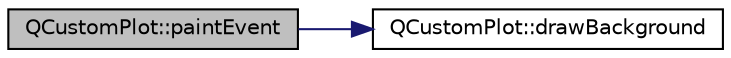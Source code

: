 digraph "QCustomPlot::paintEvent"
{
 // LATEX_PDF_SIZE
  edge [fontname="Helvetica",fontsize="10",labelfontname="Helvetica",labelfontsize="10"];
  node [fontname="Helvetica",fontsize="10",shape=record];
  rankdir="LR";
  Node1 [label="QCustomPlot::paintEvent",height=0.2,width=0.4,color="black", fillcolor="grey75", style="filled", fontcolor="black",tooltip=" "];
  Node1 -> Node2 [color="midnightblue",fontsize="10",style="solid",fontname="Helvetica"];
  Node2 [label="QCustomPlot::drawBackground",height=0.2,width=0.4,color="black", fillcolor="white", style="filled",URL="$classQCustomPlot.html#a05dd52438cee4353b18c1e53a439008d",tooltip=" "];
}
